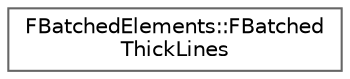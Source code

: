 digraph "Graphical Class Hierarchy"
{
 // INTERACTIVE_SVG=YES
 // LATEX_PDF_SIZE
  bgcolor="transparent";
  edge [fontname=Helvetica,fontsize=10,labelfontname=Helvetica,labelfontsize=10];
  node [fontname=Helvetica,fontsize=10,shape=box,height=0.2,width=0.4];
  rankdir="LR";
  Node0 [id="Node000000",label="FBatchedElements::FBatched\lThickLines",height=0.2,width=0.4,color="grey40", fillcolor="white", style="filled",URL="$de/d31/structFBatchedElements_1_1FBatchedThickLines.html",tooltip=" "];
}

